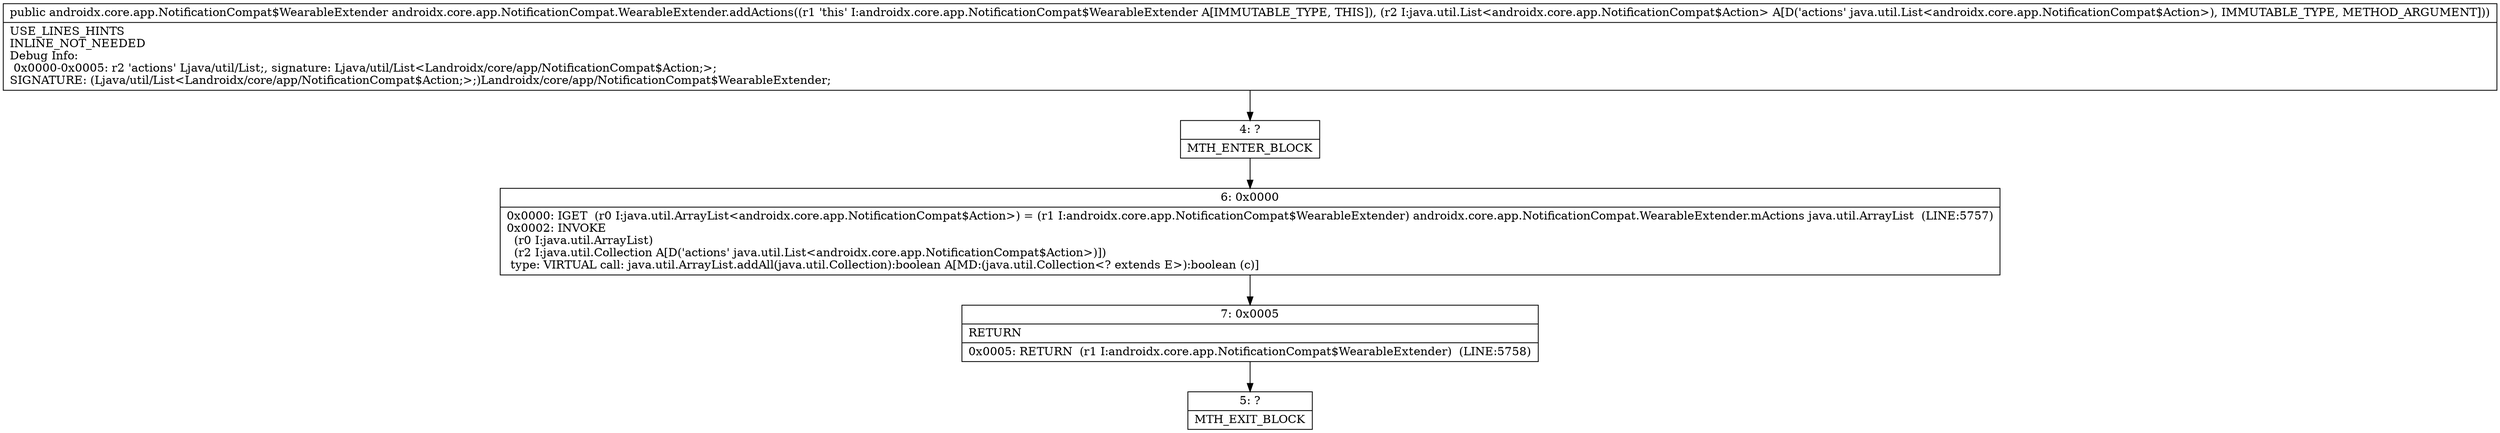 digraph "CFG forandroidx.core.app.NotificationCompat.WearableExtender.addActions(Ljava\/util\/List;)Landroidx\/core\/app\/NotificationCompat$WearableExtender;" {
Node_4 [shape=record,label="{4\:\ ?|MTH_ENTER_BLOCK\l}"];
Node_6 [shape=record,label="{6\:\ 0x0000|0x0000: IGET  (r0 I:java.util.ArrayList\<androidx.core.app.NotificationCompat$Action\>) = (r1 I:androidx.core.app.NotificationCompat$WearableExtender) androidx.core.app.NotificationCompat.WearableExtender.mActions java.util.ArrayList  (LINE:5757)\l0x0002: INVOKE  \l  (r0 I:java.util.ArrayList)\l  (r2 I:java.util.Collection A[D('actions' java.util.List\<androidx.core.app.NotificationCompat$Action\>)])\l type: VIRTUAL call: java.util.ArrayList.addAll(java.util.Collection):boolean A[MD:(java.util.Collection\<? extends E\>):boolean (c)]\l}"];
Node_7 [shape=record,label="{7\:\ 0x0005|RETURN\l|0x0005: RETURN  (r1 I:androidx.core.app.NotificationCompat$WearableExtender)  (LINE:5758)\l}"];
Node_5 [shape=record,label="{5\:\ ?|MTH_EXIT_BLOCK\l}"];
MethodNode[shape=record,label="{public androidx.core.app.NotificationCompat$WearableExtender androidx.core.app.NotificationCompat.WearableExtender.addActions((r1 'this' I:androidx.core.app.NotificationCompat$WearableExtender A[IMMUTABLE_TYPE, THIS]), (r2 I:java.util.List\<androidx.core.app.NotificationCompat$Action\> A[D('actions' java.util.List\<androidx.core.app.NotificationCompat$Action\>), IMMUTABLE_TYPE, METHOD_ARGUMENT]))  | USE_LINES_HINTS\lINLINE_NOT_NEEDED\lDebug Info:\l  0x0000\-0x0005: r2 'actions' Ljava\/util\/List;, signature: Ljava\/util\/List\<Landroidx\/core\/app\/NotificationCompat$Action;\>;\lSIGNATURE: (Ljava\/util\/List\<Landroidx\/core\/app\/NotificationCompat$Action;\>;)Landroidx\/core\/app\/NotificationCompat$WearableExtender;\l}"];
MethodNode -> Node_4;Node_4 -> Node_6;
Node_6 -> Node_7;
Node_7 -> Node_5;
}

